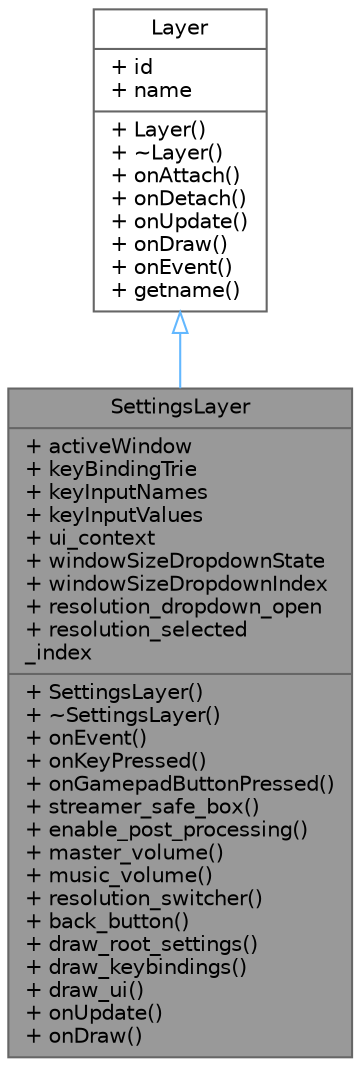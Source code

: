digraph "SettingsLayer"
{
 // LATEX_PDF_SIZE
  bgcolor="transparent";
  edge [fontname=Helvetica,fontsize=10,labelfontname=Helvetica,labelfontsize=10];
  node [fontname=Helvetica,fontsize=10,shape=box,height=0.2,width=0.4];
  Node1 [shape=record,label="{SettingsLayer\n|+ activeWindow\l+ keyBindingTrie\l+ keyInputNames\l+ keyInputValues\l+ ui_context\l+ windowSizeDropdownState\l+ windowSizeDropdownIndex\l+ resolution_dropdown_open\l+ resolution_selected\l_index\l|+ SettingsLayer()\l+ ~SettingsLayer()\l+ onEvent()\l+ onKeyPressed()\l+ onGamepadButtonPressed()\l+ streamer_safe_box()\l+ enable_post_processing()\l+ master_volume()\l+ music_volume()\l+ resolution_switcher()\l+ back_button()\l+ draw_root_settings()\l+ draw_keybindings()\l+ draw_ui()\l+ onUpdate()\l+ onDraw()\l}",height=0.2,width=0.4,color="gray40", fillcolor="grey60", style="filled", fontcolor="black",tooltip=" "];
  Node2 -> Node1 [dir="back",color="steelblue1",style="solid",arrowtail="onormal"];
  Node2 [shape=record,label="{Layer\n|+ id\l+ name\l|+ Layer()\l+ ~Layer()\l+ onAttach()\l+ onDetach()\l+ onUpdate()\l+ onDraw()\l+ onEvent()\l+ getname()\l}",height=0.2,width=0.4,color="gray40", fillcolor="white", style="filled",URL="$db/dfc/struct_layer.html",tooltip=" "];
}

